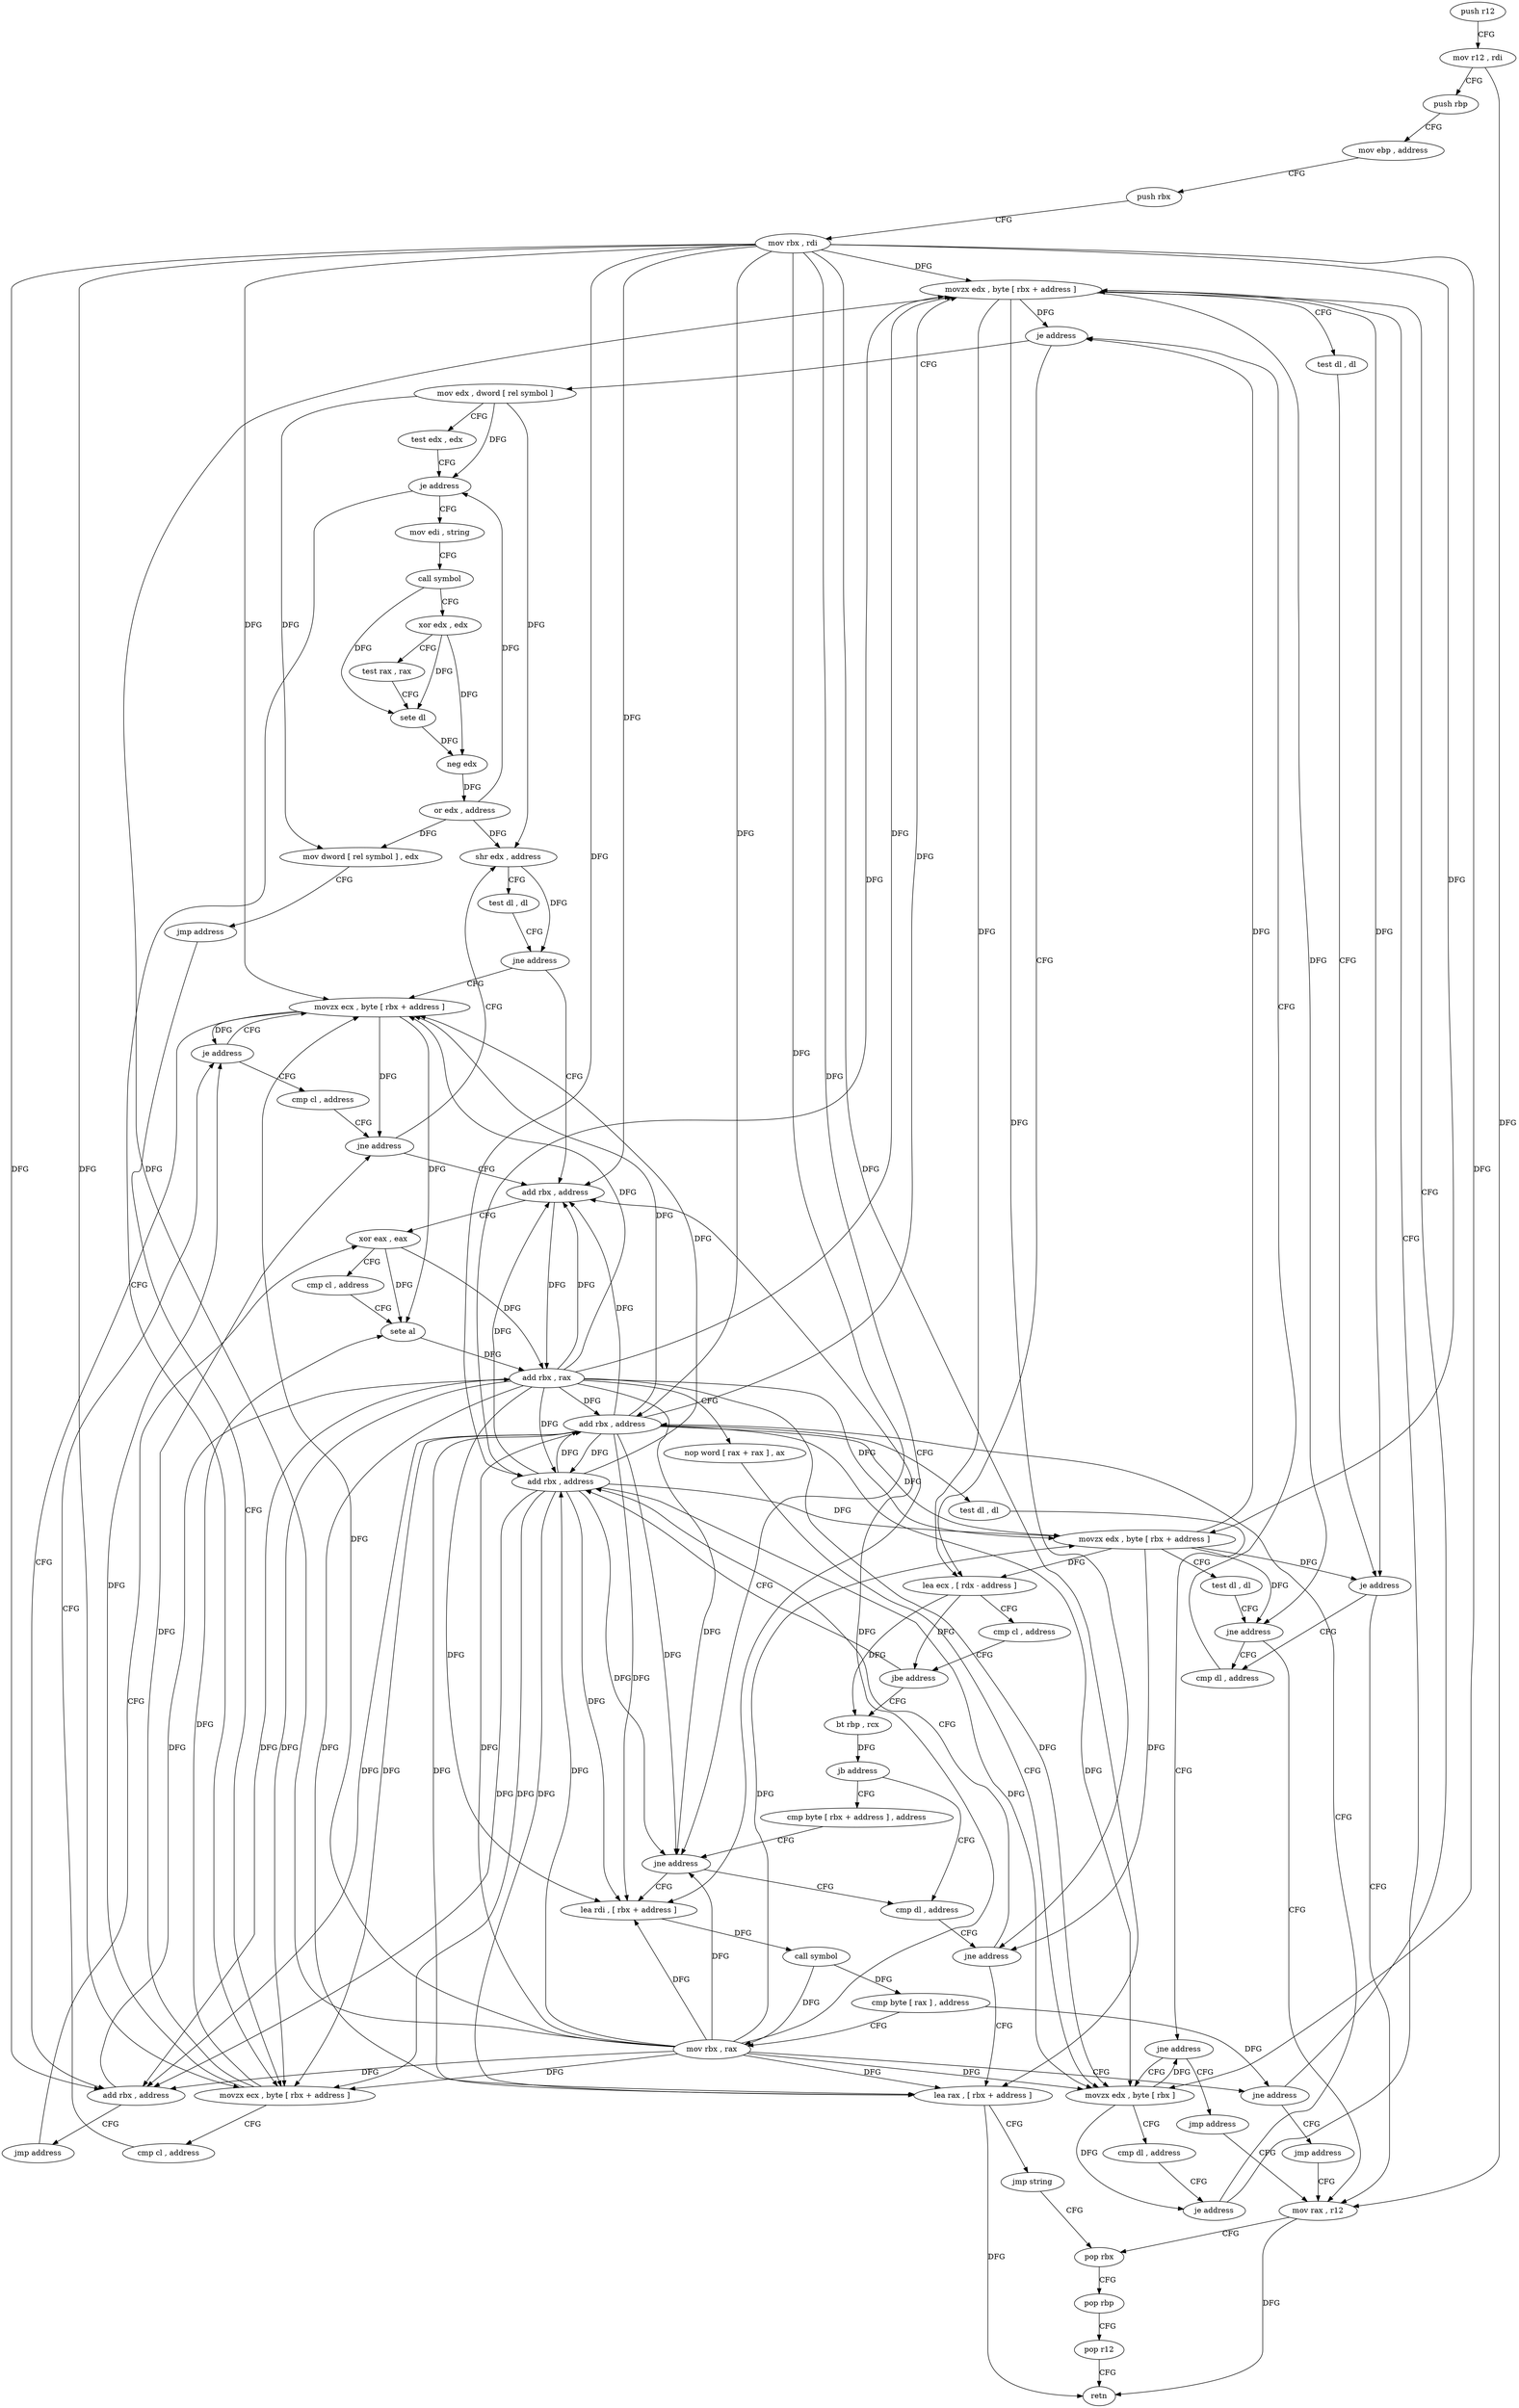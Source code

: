 digraph "func" {
"4448384" [label = "push r12" ]
"4448386" [label = "mov r12 , rdi" ]
"4448389" [label = "push rbp" ]
"4448390" [label = "mov ebp , address" ]
"4448395" [label = "push rbx" ]
"4448396" [label = "mov rbx , rdi" ]
"4448399" [label = "movzx edx , byte [ rbx + address ]" ]
"4448432" [label = "mov rax , r12" ]
"4448435" [label = "pop rbx" ]
"4448407" [label = "cmp dl , address" ]
"4448410" [label = "je address" ]
"4448504" [label = "mov edx , dword [ rel symbol ]" ]
"4448412" [label = "lea ecx , [ rdx - address ]" ]
"4448510" [label = "test edx , edx" ]
"4448512" [label = "je address" ]
"4448608" [label = "mov edi , string" ]
"4448514" [label = "movzx ecx , byte [ rbx + address ]" ]
"4448415" [label = "cmp cl , address" ]
"4448418" [label = "jbe address" ]
"4448448" [label = "bt rbp , rcx" ]
"4448420" [label = "add rbx , address" ]
"4448613" [label = "call symbol" ]
"4448618" [label = "xor edx , edx" ]
"4448620" [label = "test rax , rax" ]
"4448623" [label = "sete dl" ]
"4448626" [label = "neg edx" ]
"4448628" [label = "or edx , address" ]
"4448631" [label = "mov dword [ rel symbol ] , edx" ]
"4448637" [label = "jmp address" ]
"4448518" [label = "cmp cl , address" ]
"4448521" [label = "je address" ]
"4448592" [label = "movzx ecx , byte [ rbx + address ]" ]
"4448523" [label = "cmp cl , address" ]
"4448452" [label = "jb address" ]
"4448472" [label = "cmp byte [ rbx + address ] , address" ]
"4448454" [label = "cmp dl , address" ]
"4448424" [label = "movzx edx , byte [ rbx + address ]" ]
"4448428" [label = "test dl , dl" ]
"4448430" [label = "jne address" ]
"4448596" [label = "add rbx , address" ]
"4448600" [label = "jmp address" ]
"4448539" [label = "xor eax , eax" ]
"4448526" [label = "jne address" ]
"4448535" [label = "add rbx , address" ]
"4448528" [label = "shr edx , address" ]
"4448476" [label = "jne address" ]
"4448478" [label = "lea rdi , [ rbx + address ]" ]
"4448457" [label = "jne address" ]
"4448459" [label = "lea rax , [ rbx + address ]" ]
"4448541" [label = "cmp cl , address" ]
"4448544" [label = "sete al" ]
"4448547" [label = "add rbx , rax" ]
"4448550" [label = "nop word [ rax + rax ] , ax" ]
"4448560" [label = "movzx edx , byte [ rbx ]" ]
"4448531" [label = "test dl , dl" ]
"4448533" [label = "jne address" ]
"4448482" [label = "call symbol" ]
"4448487" [label = "cmp byte [ rax ] , address" ]
"4448490" [label = "mov rbx , rax" ]
"4448493" [label = "jne address" ]
"4448495" [label = "jmp address" ]
"4448463" [label = "jmp string" ]
"4448403" [label = "test dl , dl" ]
"4448405" [label = "je address" ]
"4448572" [label = "add rbx , address" ]
"4448576" [label = "test dl , dl" ]
"4448578" [label = "jne address" ]
"4448580" [label = "jmp address" ]
"4448436" [label = "pop rbp" ]
"4448437" [label = "pop r12" ]
"4448439" [label = "retn" ]
"4448563" [label = "cmp dl , address" ]
"4448566" [label = "je address" ]
"4448384" -> "4448386" [ label = "CFG" ]
"4448386" -> "4448389" [ label = "CFG" ]
"4448386" -> "4448432" [ label = "DFG" ]
"4448389" -> "4448390" [ label = "CFG" ]
"4448390" -> "4448395" [ label = "CFG" ]
"4448395" -> "4448396" [ label = "CFG" ]
"4448396" -> "4448399" [ label = "DFG" ]
"4448396" -> "4448514" [ label = "DFG" ]
"4448396" -> "4448420" [ label = "DFG" ]
"4448396" -> "4448424" [ label = "DFG" ]
"4448396" -> "4448592" [ label = "DFG" ]
"4448396" -> "4448596" [ label = "DFG" ]
"4448396" -> "4448476" [ label = "DFG" ]
"4448396" -> "4448535" [ label = "DFG" ]
"4448396" -> "4448478" [ label = "DFG" ]
"4448396" -> "4448459" [ label = "DFG" ]
"4448396" -> "4448560" [ label = "DFG" ]
"4448396" -> "4448572" [ label = "DFG" ]
"4448399" -> "4448403" [ label = "CFG" ]
"4448399" -> "4448405" [ label = "DFG" ]
"4448399" -> "4448410" [ label = "DFG" ]
"4448399" -> "4448412" [ label = "DFG" ]
"4448399" -> "4448430" [ label = "DFG" ]
"4448399" -> "4448457" [ label = "DFG" ]
"4448432" -> "4448435" [ label = "CFG" ]
"4448432" -> "4448439" [ label = "DFG" ]
"4448435" -> "4448436" [ label = "CFG" ]
"4448407" -> "4448410" [ label = "CFG" ]
"4448410" -> "4448504" [ label = "CFG" ]
"4448410" -> "4448412" [ label = "CFG" ]
"4448504" -> "4448510" [ label = "CFG" ]
"4448504" -> "4448512" [ label = "DFG" ]
"4448504" -> "4448631" [ label = "DFG" ]
"4448504" -> "4448528" [ label = "DFG" ]
"4448412" -> "4448415" [ label = "CFG" ]
"4448412" -> "4448418" [ label = "DFG" ]
"4448412" -> "4448448" [ label = "DFG" ]
"4448510" -> "4448512" [ label = "CFG" ]
"4448512" -> "4448608" [ label = "CFG" ]
"4448512" -> "4448514" [ label = "CFG" ]
"4448608" -> "4448613" [ label = "CFG" ]
"4448514" -> "4448518" [ label = "CFG" ]
"4448514" -> "4448521" [ label = "DFG" ]
"4448514" -> "4448526" [ label = "DFG" ]
"4448514" -> "4448544" [ label = "DFG" ]
"4448415" -> "4448418" [ label = "CFG" ]
"4448418" -> "4448448" [ label = "CFG" ]
"4448418" -> "4448420" [ label = "CFG" ]
"4448448" -> "4448452" [ label = "DFG" ]
"4448420" -> "4448424" [ label = "DFG" ]
"4448420" -> "4448399" [ label = "DFG" ]
"4448420" -> "4448514" [ label = "DFG" ]
"4448420" -> "4448592" [ label = "DFG" ]
"4448420" -> "4448596" [ label = "DFG" ]
"4448420" -> "4448476" [ label = "DFG" ]
"4448420" -> "4448535" [ label = "DFG" ]
"4448420" -> "4448478" [ label = "DFG" ]
"4448420" -> "4448459" [ label = "DFG" ]
"4448420" -> "4448560" [ label = "DFG" ]
"4448420" -> "4448572" [ label = "DFG" ]
"4448613" -> "4448618" [ label = "CFG" ]
"4448613" -> "4448623" [ label = "DFG" ]
"4448618" -> "4448620" [ label = "CFG" ]
"4448618" -> "4448623" [ label = "DFG" ]
"4448618" -> "4448626" [ label = "DFG" ]
"4448620" -> "4448623" [ label = "CFG" ]
"4448623" -> "4448626" [ label = "DFG" ]
"4448626" -> "4448628" [ label = "DFG" ]
"4448628" -> "4448631" [ label = "DFG" ]
"4448628" -> "4448512" [ label = "DFG" ]
"4448628" -> "4448528" [ label = "DFG" ]
"4448631" -> "4448637" [ label = "CFG" ]
"4448637" -> "4448514" [ label = "CFG" ]
"4448518" -> "4448521" [ label = "CFG" ]
"4448521" -> "4448592" [ label = "CFG" ]
"4448521" -> "4448523" [ label = "CFG" ]
"4448592" -> "4448596" [ label = "CFG" ]
"4448592" -> "4448521" [ label = "DFG" ]
"4448592" -> "4448526" [ label = "DFG" ]
"4448592" -> "4448544" [ label = "DFG" ]
"4448523" -> "4448526" [ label = "CFG" ]
"4448452" -> "4448472" [ label = "CFG" ]
"4448452" -> "4448454" [ label = "CFG" ]
"4448472" -> "4448476" [ label = "CFG" ]
"4448454" -> "4448457" [ label = "CFG" ]
"4448424" -> "4448428" [ label = "CFG" ]
"4448424" -> "4448405" [ label = "DFG" ]
"4448424" -> "4448410" [ label = "DFG" ]
"4448424" -> "4448412" [ label = "DFG" ]
"4448424" -> "4448430" [ label = "DFG" ]
"4448424" -> "4448457" [ label = "DFG" ]
"4448428" -> "4448430" [ label = "CFG" ]
"4448430" -> "4448407" [ label = "CFG" ]
"4448430" -> "4448432" [ label = "CFG" ]
"4448596" -> "4448600" [ label = "CFG" ]
"4448596" -> "4448547" [ label = "DFG" ]
"4448600" -> "4448539" [ label = "CFG" ]
"4448539" -> "4448541" [ label = "CFG" ]
"4448539" -> "4448544" [ label = "DFG" ]
"4448539" -> "4448547" [ label = "DFG" ]
"4448526" -> "4448535" [ label = "CFG" ]
"4448526" -> "4448528" [ label = "CFG" ]
"4448535" -> "4448539" [ label = "CFG" ]
"4448535" -> "4448547" [ label = "DFG" ]
"4448528" -> "4448531" [ label = "CFG" ]
"4448528" -> "4448533" [ label = "DFG" ]
"4448476" -> "4448454" [ label = "CFG" ]
"4448476" -> "4448478" [ label = "CFG" ]
"4448478" -> "4448482" [ label = "DFG" ]
"4448457" -> "4448420" [ label = "CFG" ]
"4448457" -> "4448459" [ label = "CFG" ]
"4448459" -> "4448463" [ label = "CFG" ]
"4448459" -> "4448439" [ label = "DFG" ]
"4448541" -> "4448544" [ label = "CFG" ]
"4448544" -> "4448547" [ label = "DFG" ]
"4448547" -> "4448550" [ label = "CFG" ]
"4448547" -> "4448399" [ label = "DFG" ]
"4448547" -> "4448514" [ label = "DFG" ]
"4448547" -> "4448420" [ label = "DFG" ]
"4448547" -> "4448424" [ label = "DFG" ]
"4448547" -> "4448592" [ label = "DFG" ]
"4448547" -> "4448596" [ label = "DFG" ]
"4448547" -> "4448476" [ label = "DFG" ]
"4448547" -> "4448535" [ label = "DFG" ]
"4448547" -> "4448478" [ label = "DFG" ]
"4448547" -> "4448459" [ label = "DFG" ]
"4448547" -> "4448560" [ label = "DFG" ]
"4448547" -> "4448572" [ label = "DFG" ]
"4448550" -> "4448560" [ label = "CFG" ]
"4448560" -> "4448563" [ label = "CFG" ]
"4448560" -> "4448566" [ label = "DFG" ]
"4448560" -> "4448578" [ label = "DFG" ]
"4448531" -> "4448533" [ label = "CFG" ]
"4448533" -> "4448592" [ label = "CFG" ]
"4448533" -> "4448535" [ label = "CFG" ]
"4448482" -> "4448487" [ label = "DFG" ]
"4448482" -> "4448490" [ label = "DFG" ]
"4448487" -> "4448490" [ label = "CFG" ]
"4448487" -> "4448493" [ label = "DFG" ]
"4448490" -> "4448493" [ label = "CFG" ]
"4448490" -> "4448399" [ label = "DFG" ]
"4448490" -> "4448514" [ label = "DFG" ]
"4448490" -> "4448420" [ label = "DFG" ]
"4448490" -> "4448424" [ label = "DFG" ]
"4448490" -> "4448592" [ label = "DFG" ]
"4448490" -> "4448596" [ label = "DFG" ]
"4448490" -> "4448476" [ label = "DFG" ]
"4448490" -> "4448535" [ label = "DFG" ]
"4448490" -> "4448478" [ label = "DFG" ]
"4448490" -> "4448459" [ label = "DFG" ]
"4448490" -> "4448560" [ label = "DFG" ]
"4448490" -> "4448572" [ label = "DFG" ]
"4448493" -> "4448399" [ label = "CFG" ]
"4448493" -> "4448495" [ label = "CFG" ]
"4448495" -> "4448432" [ label = "CFG" ]
"4448463" -> "4448435" [ label = "CFG" ]
"4448403" -> "4448405" [ label = "CFG" ]
"4448405" -> "4448432" [ label = "CFG" ]
"4448405" -> "4448407" [ label = "CFG" ]
"4448572" -> "4448576" [ label = "CFG" ]
"4448572" -> "4448399" [ label = "DFG" ]
"4448572" -> "4448514" [ label = "DFG" ]
"4448572" -> "4448420" [ label = "DFG" ]
"4448572" -> "4448424" [ label = "DFG" ]
"4448572" -> "4448592" [ label = "DFG" ]
"4448572" -> "4448596" [ label = "DFG" ]
"4448572" -> "4448476" [ label = "DFG" ]
"4448572" -> "4448535" [ label = "DFG" ]
"4448572" -> "4448478" [ label = "DFG" ]
"4448572" -> "4448459" [ label = "DFG" ]
"4448572" -> "4448560" [ label = "DFG" ]
"4448576" -> "4448578" [ label = "CFG" ]
"4448578" -> "4448560" [ label = "CFG" ]
"4448578" -> "4448580" [ label = "CFG" ]
"4448580" -> "4448432" [ label = "CFG" ]
"4448436" -> "4448437" [ label = "CFG" ]
"4448437" -> "4448439" [ label = "CFG" ]
"4448563" -> "4448566" [ label = "CFG" ]
"4448566" -> "4448399" [ label = "CFG" ]
"4448566" -> "4448572" [ label = "CFG" ]
}
